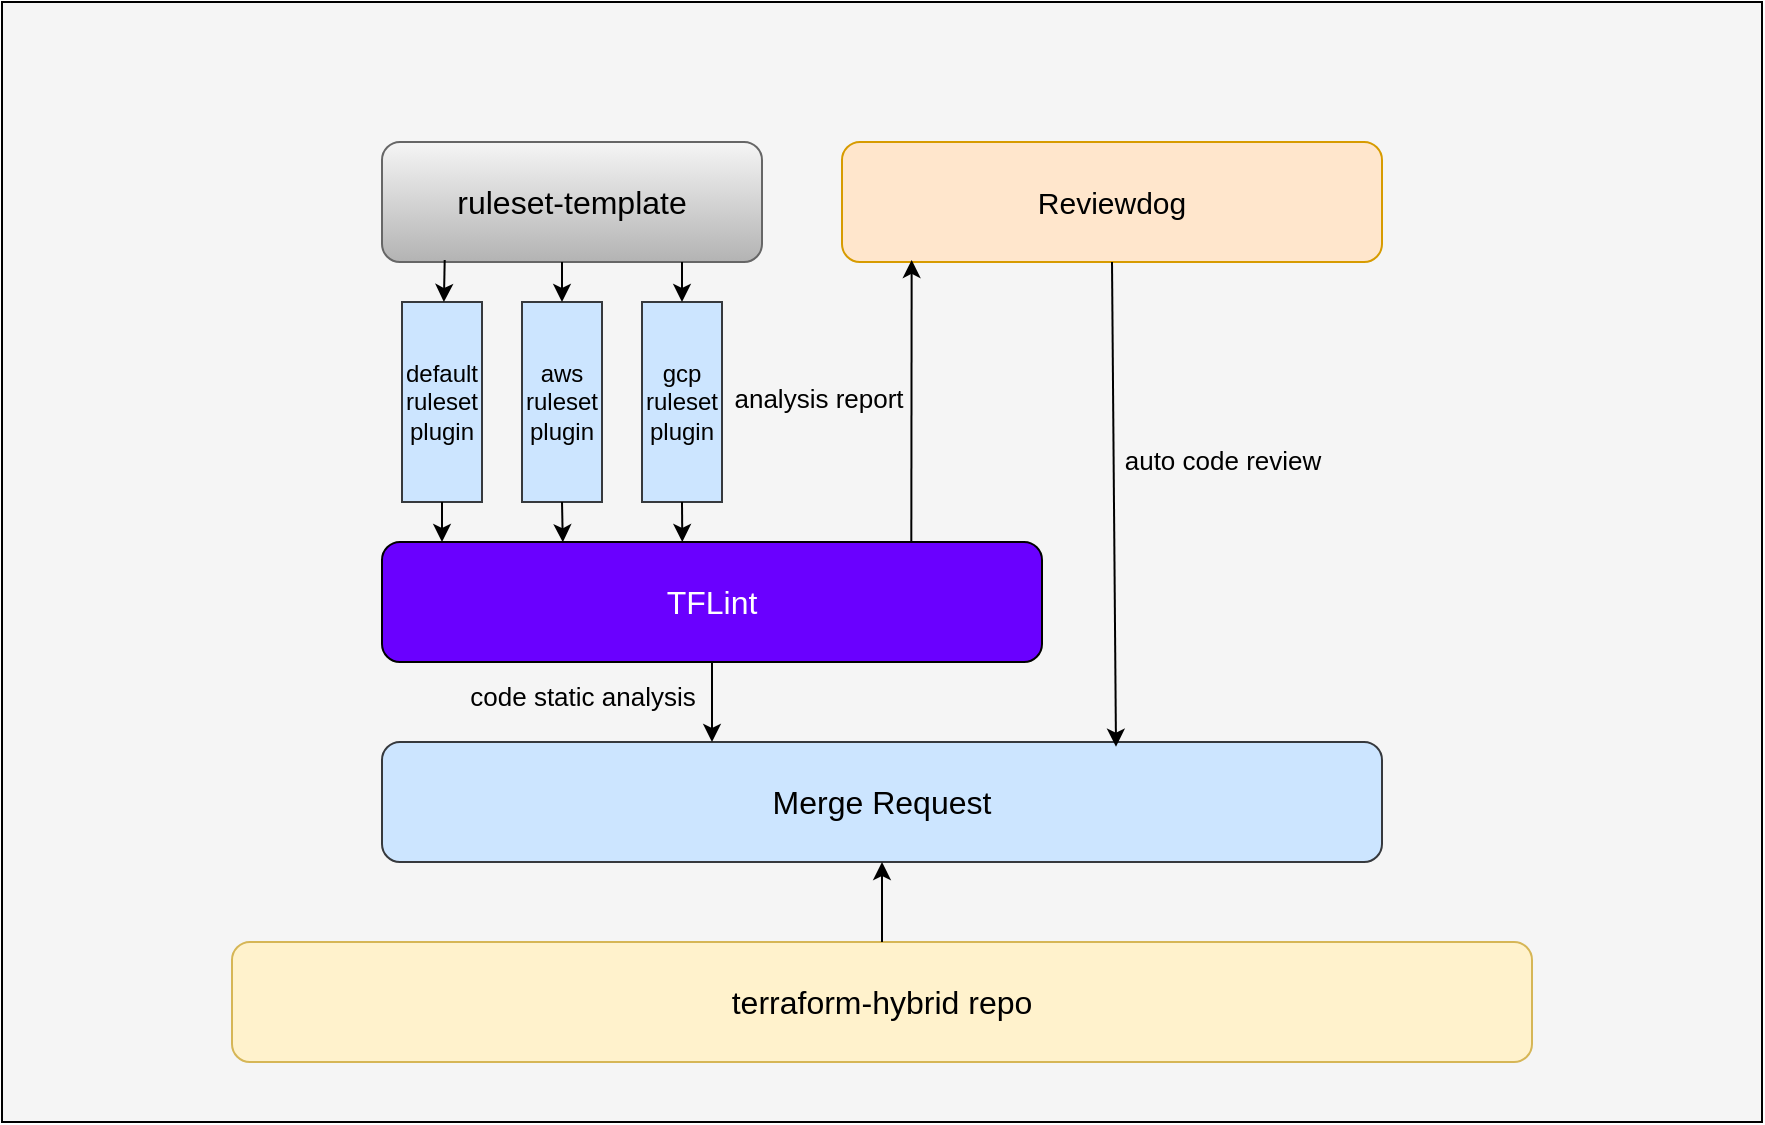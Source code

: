<mxfile version="21.5.0" type="github">
  <diagram name="Page-1" id="fkKI0QTlj7mYr6Ezj4V3">
    <mxGraphModel dx="1434" dy="802" grid="1" gridSize="10" guides="1" tooltips="1" connect="1" arrows="1" fold="1" page="1" pageScale="1" pageWidth="850" pageHeight="1100" math="0" shadow="0">
      <root>
        <mxCell id="0" />
        <mxCell id="1" parent="0" />
        <mxCell id="PbSWIQ1sl0TQKYi19kek-1" value="" style="rounded=0;whiteSpace=wrap;html=1;fillColor=#f5f5f5;fontColor=#333333;strokeColor=#000000;gradientColor=none;glass=0;shadow=0;" parent="1" vertex="1">
          <mxGeometry x="160" y="120" width="880" height="560" as="geometry" />
        </mxCell>
        <mxCell id="PbSWIQ1sl0TQKYi19kek-4" value="&lt;font style=&quot;font-size: 16px;&quot;&gt;terraform-hybrid repo&lt;/font&gt;" style="rounded=1;whiteSpace=wrap;html=1;fillColor=#fff2cc;strokeColor=#d6b656;shadow=0;" parent="1" vertex="1">
          <mxGeometry x="275" y="590" width="650" height="60" as="geometry" />
        </mxCell>
        <mxCell id="y5EaUNvgU3ZK7nc4jMJi-1" value="&lt;font style=&quot;font-size: 16px;&quot;&gt;Merge Request&lt;/font&gt;" style="rounded=1;whiteSpace=wrap;html=1;fillColor=#cce5ff;strokeColor=#36393d;" parent="1" vertex="1">
          <mxGeometry x="350" y="490" width="500" height="60" as="geometry" />
        </mxCell>
        <mxCell id="y5EaUNvgU3ZK7nc4jMJi-4" value="" style="endArrow=classic;html=1;rounded=0;exitX=0.5;exitY=0;exitDx=0;exitDy=0;entryX=0.5;entryY=1;entryDx=0;entryDy=0;" parent="1" source="PbSWIQ1sl0TQKYi19kek-4" target="y5EaUNvgU3ZK7nc4jMJi-1" edge="1">
          <mxGeometry width="50" height="50" relative="1" as="geometry">
            <mxPoint x="520" y="470" as="sourcePoint" />
            <mxPoint x="570" y="420" as="targetPoint" />
          </mxGeometry>
        </mxCell>
        <mxCell id="y5EaUNvgU3ZK7nc4jMJi-6" value="&lt;font style=&quot;font-size: 16px;&quot;&gt;TFLint&lt;/font&gt;" style="rounded=1;whiteSpace=wrap;html=1;fillColor=#6a00ff;fontColor=#ffffff;strokeColor=#000000;gradientColor=none;" parent="1" vertex="1">
          <mxGeometry x="350" y="390" width="330" height="60" as="geometry" />
        </mxCell>
        <mxCell id="y5EaUNvgU3ZK7nc4jMJi-11" value="" style="endArrow=classic;html=1;rounded=0;exitX=0.5;exitY=1;exitDx=0;exitDy=0;" parent="1" source="y5EaUNvgU3ZK7nc4jMJi-6" edge="1">
          <mxGeometry width="50" height="50" relative="1" as="geometry">
            <mxPoint x="520" y="460" as="sourcePoint" />
            <mxPoint x="515" y="490" as="targetPoint" />
          </mxGeometry>
        </mxCell>
        <mxCell id="y5EaUNvgU3ZK7nc4jMJi-33" value="code static analysis" style="edgeLabel;html=1;align=center;verticalAlign=middle;resizable=0;points=[];labelBackgroundColor=none;fontSize=13;" parent="y5EaUNvgU3ZK7nc4jMJi-11" vertex="1" connectable="0">
          <mxGeometry x="-0.161" y="3" relative="1" as="geometry">
            <mxPoint x="-68" as="offset" />
          </mxGeometry>
        </mxCell>
        <mxCell id="y5EaUNvgU3ZK7nc4jMJi-13" value="&lt;span style=&quot;font-size: 16px;&quot;&gt;ruleset-template&lt;/span&gt;" style="rounded=1;whiteSpace=wrap;html=1;fillColor=#f5f5f5;strokeColor=#666666;gradientColor=#b3b3b3;" parent="1" vertex="1">
          <mxGeometry x="350" y="190" width="190" height="60" as="geometry" />
        </mxCell>
        <mxCell id="y5EaUNvgU3ZK7nc4jMJi-15" value="default&lt;br&gt;ruleset&lt;br&gt;plugin" style="rounded=0;whiteSpace=wrap;html=1;fillColor=#cce5ff;strokeColor=#36393d;" parent="1" vertex="1">
          <mxGeometry x="360" y="270" width="40" height="100" as="geometry" />
        </mxCell>
        <mxCell id="y5EaUNvgU3ZK7nc4jMJi-18" value="aws&lt;br&gt;ruleset&lt;br&gt;plugin" style="rounded=0;whiteSpace=wrap;html=1;fillColor=#cce5ff;strokeColor=#36393d;" parent="1" vertex="1">
          <mxGeometry x="420" y="270" width="40" height="100" as="geometry" />
        </mxCell>
        <mxCell id="y5EaUNvgU3ZK7nc4jMJi-19" value="gcp&lt;br&gt;ruleset&lt;br&gt;plugin" style="rounded=0;whiteSpace=wrap;html=1;fillColor=#cce5ff;strokeColor=#36393d;" parent="1" vertex="1">
          <mxGeometry x="480" y="270" width="40" height="100" as="geometry" />
        </mxCell>
        <mxCell id="y5EaUNvgU3ZK7nc4jMJi-20" value="" style="endArrow=classic;html=1;rounded=0;exitX=0.165;exitY=0.983;exitDx=0;exitDy=0;exitPerimeter=0;" parent="1" source="y5EaUNvgU3ZK7nc4jMJi-13" target="y5EaUNvgU3ZK7nc4jMJi-15" edge="1">
          <mxGeometry width="50" height="50" relative="1" as="geometry">
            <mxPoint x="525" y="460" as="sourcePoint" />
            <mxPoint x="525" y="500" as="targetPoint" />
          </mxGeometry>
        </mxCell>
        <mxCell id="y5EaUNvgU3ZK7nc4jMJi-21" value="" style="endArrow=classic;html=1;rounded=0;entryX=0.5;entryY=0;entryDx=0;entryDy=0;" parent="1" target="y5EaUNvgU3ZK7nc4jMJi-18" edge="1">
          <mxGeometry width="50" height="50" relative="1" as="geometry">
            <mxPoint x="440" y="250" as="sourcePoint" />
            <mxPoint x="391" y="280" as="targetPoint" />
          </mxGeometry>
        </mxCell>
        <mxCell id="y5EaUNvgU3ZK7nc4jMJi-22" value="" style="endArrow=classic;html=1;rounded=0;entryX=0.5;entryY=0;entryDx=0;entryDy=0;" parent="1" target="y5EaUNvgU3ZK7nc4jMJi-19" edge="1">
          <mxGeometry width="50" height="50" relative="1" as="geometry">
            <mxPoint x="500" y="250" as="sourcePoint" />
            <mxPoint x="450" y="280" as="targetPoint" />
          </mxGeometry>
        </mxCell>
        <mxCell id="y5EaUNvgU3ZK7nc4jMJi-26" value="" style="endArrow=classic;html=1;rounded=0;exitX=0.5;exitY=1;exitDx=0;exitDy=0;" parent="1" source="y5EaUNvgU3ZK7nc4jMJi-15" edge="1">
          <mxGeometry width="50" height="50" relative="1" as="geometry">
            <mxPoint x="520" y="440" as="sourcePoint" />
            <mxPoint x="380" y="390" as="targetPoint" />
          </mxGeometry>
        </mxCell>
        <mxCell id="y5EaUNvgU3ZK7nc4jMJi-27" value="" style="endArrow=classic;html=1;rounded=0;exitX=0.5;exitY=1;exitDx=0;exitDy=0;entryX=0.274;entryY=0.002;entryDx=0;entryDy=0;entryPerimeter=0;" parent="1" source="y5EaUNvgU3ZK7nc4jMJi-18" target="y5EaUNvgU3ZK7nc4jMJi-6" edge="1">
          <mxGeometry width="50" height="50" relative="1" as="geometry">
            <mxPoint x="390" y="380" as="sourcePoint" />
            <mxPoint x="390" y="400" as="targetPoint" />
          </mxGeometry>
        </mxCell>
        <mxCell id="y5EaUNvgU3ZK7nc4jMJi-29" value="" style="endArrow=classic;html=1;rounded=0;exitX=0.5;exitY=1;exitDx=0;exitDy=0;entryX=0.455;entryY=0;entryDx=0;entryDy=0;entryPerimeter=0;" parent="1" source="y5EaUNvgU3ZK7nc4jMJi-19" target="y5EaUNvgU3ZK7nc4jMJi-6" edge="1">
          <mxGeometry width="50" height="50" relative="1" as="geometry">
            <mxPoint x="450" y="380" as="sourcePoint" />
            <mxPoint x="450" y="400" as="targetPoint" />
          </mxGeometry>
        </mxCell>
        <mxCell id="y5EaUNvgU3ZK7nc4jMJi-30" value="&lt;font style=&quot;font-size: 15px;&quot;&gt;Reviewdog&lt;/font&gt;" style="rounded=1;whiteSpace=wrap;html=1;fillColor=#ffe6cc;strokeColor=#d79b00;" parent="1" vertex="1">
          <mxGeometry x="580" y="190" width="270" height="60" as="geometry" />
        </mxCell>
        <mxCell id="y5EaUNvgU3ZK7nc4jMJi-31" value="" style="endArrow=classic;html=1;rounded=0;entryX=0.129;entryY=0.983;entryDx=0;entryDy=0;entryPerimeter=0;exitX=0.802;exitY=0.002;exitDx=0;exitDy=0;exitPerimeter=0;" parent="1" source="y5EaUNvgU3ZK7nc4jMJi-6" target="y5EaUNvgU3ZK7nc4jMJi-30" edge="1">
          <mxGeometry width="50" height="50" relative="1" as="geometry">
            <mxPoint x="615" y="390" as="sourcePoint" />
            <mxPoint x="610" y="560" as="targetPoint" />
          </mxGeometry>
        </mxCell>
        <mxCell id="y5EaUNvgU3ZK7nc4jMJi-34" value="&lt;font style=&quot;font-size: 13px;&quot;&gt;analysis report&lt;/font&gt;" style="edgeLabel;html=1;align=center;verticalAlign=middle;resizable=0;points=[];labelBackgroundColor=none;fontSize=13;" parent="1" vertex="1" connectable="0">
          <mxGeometry x="553" y="319.997" as="geometry">
            <mxPoint x="15" y="-2" as="offset" />
          </mxGeometry>
        </mxCell>
        <mxCell id="y5EaUNvgU3ZK7nc4jMJi-35" value="" style="endArrow=classic;html=1;rounded=0;exitX=0.5;exitY=1;exitDx=0;exitDy=0;entryX=0.734;entryY=0.039;entryDx=0;entryDy=0;entryPerimeter=0;" parent="1" source="y5EaUNvgU3ZK7nc4jMJi-30" target="y5EaUNvgU3ZK7nc4jMJi-1" edge="1">
          <mxGeometry width="50" height="50" relative="1" as="geometry">
            <mxPoint x="520" y="440" as="sourcePoint" />
            <mxPoint x="570" y="390" as="targetPoint" />
          </mxGeometry>
        </mxCell>
        <mxCell id="y5EaUNvgU3ZK7nc4jMJi-36" value="auto code review" style="edgeLabel;html=1;align=center;verticalAlign=middle;resizable=0;points=[];fontSize=13;labelBackgroundColor=none;" parent="y5EaUNvgU3ZK7nc4jMJi-35" vertex="1" connectable="0">
          <mxGeometry x="-0.183" y="-1" relative="1" as="geometry">
            <mxPoint x="55" as="offset" />
          </mxGeometry>
        </mxCell>
      </root>
    </mxGraphModel>
  </diagram>
</mxfile>

